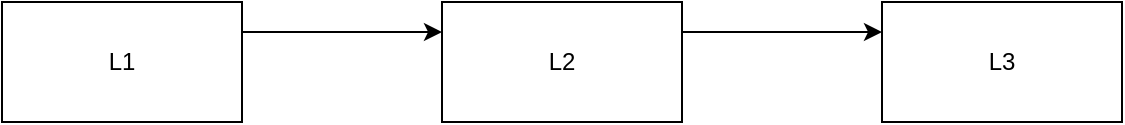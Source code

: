 <mxfile version="20.8.15" type="github">
  <diagram id="umIJ5gYV0IOdYbm_JZwY" name="Page-1">
    <mxGraphModel dx="989" dy="521" grid="1" gridSize="10" guides="1" tooltips="1" connect="1" arrows="1" fold="1" page="1" pageScale="1" pageWidth="850" pageHeight="1100" math="0" shadow="0">
      <root>
        <mxCell id="0" />
        <mxCell id="1" parent="0" />
        <mxCell id="P_zN0AzRmrixScwyX35W-1" value="L1" style="rounded=0;whiteSpace=wrap;html=1;" vertex="1" parent="1">
          <mxGeometry x="100" y="140" width="120" height="60" as="geometry" />
        </mxCell>
        <mxCell id="P_zN0AzRmrixScwyX35W-2" value="L2" style="rounded=0;whiteSpace=wrap;html=1;" vertex="1" parent="1">
          <mxGeometry x="320" y="140" width="120" height="60" as="geometry" />
        </mxCell>
        <mxCell id="P_zN0AzRmrixScwyX35W-3" value="L3" style="rounded=0;whiteSpace=wrap;html=1;" vertex="1" parent="1">
          <mxGeometry x="540" y="140" width="120" height="60" as="geometry" />
        </mxCell>
        <mxCell id="P_zN0AzRmrixScwyX35W-4" value="" style="endArrow=classic;html=1;rounded=0;exitX=1;exitY=0.25;exitDx=0;exitDy=0;entryX=0;entryY=0.25;entryDx=0;entryDy=0;" edge="1" parent="1" source="P_zN0AzRmrixScwyX35W-1" target="P_zN0AzRmrixScwyX35W-2">
          <mxGeometry width="50" height="50" relative="1" as="geometry">
            <mxPoint x="400" y="270" as="sourcePoint" />
            <mxPoint x="450" y="220" as="targetPoint" />
          </mxGeometry>
        </mxCell>
        <mxCell id="P_zN0AzRmrixScwyX35W-5" value="" style="endArrow=classic;html=1;rounded=0;exitX=1;exitY=0.25;exitDx=0;exitDy=0;entryX=0;entryY=0.25;entryDx=0;entryDy=0;" edge="1" parent="1" source="P_zN0AzRmrixScwyX35W-2" target="P_zN0AzRmrixScwyX35W-3">
          <mxGeometry width="50" height="50" relative="1" as="geometry">
            <mxPoint x="410" y="350" as="sourcePoint" />
            <mxPoint x="460" y="300" as="targetPoint" />
          </mxGeometry>
        </mxCell>
      </root>
    </mxGraphModel>
  </diagram>
</mxfile>
